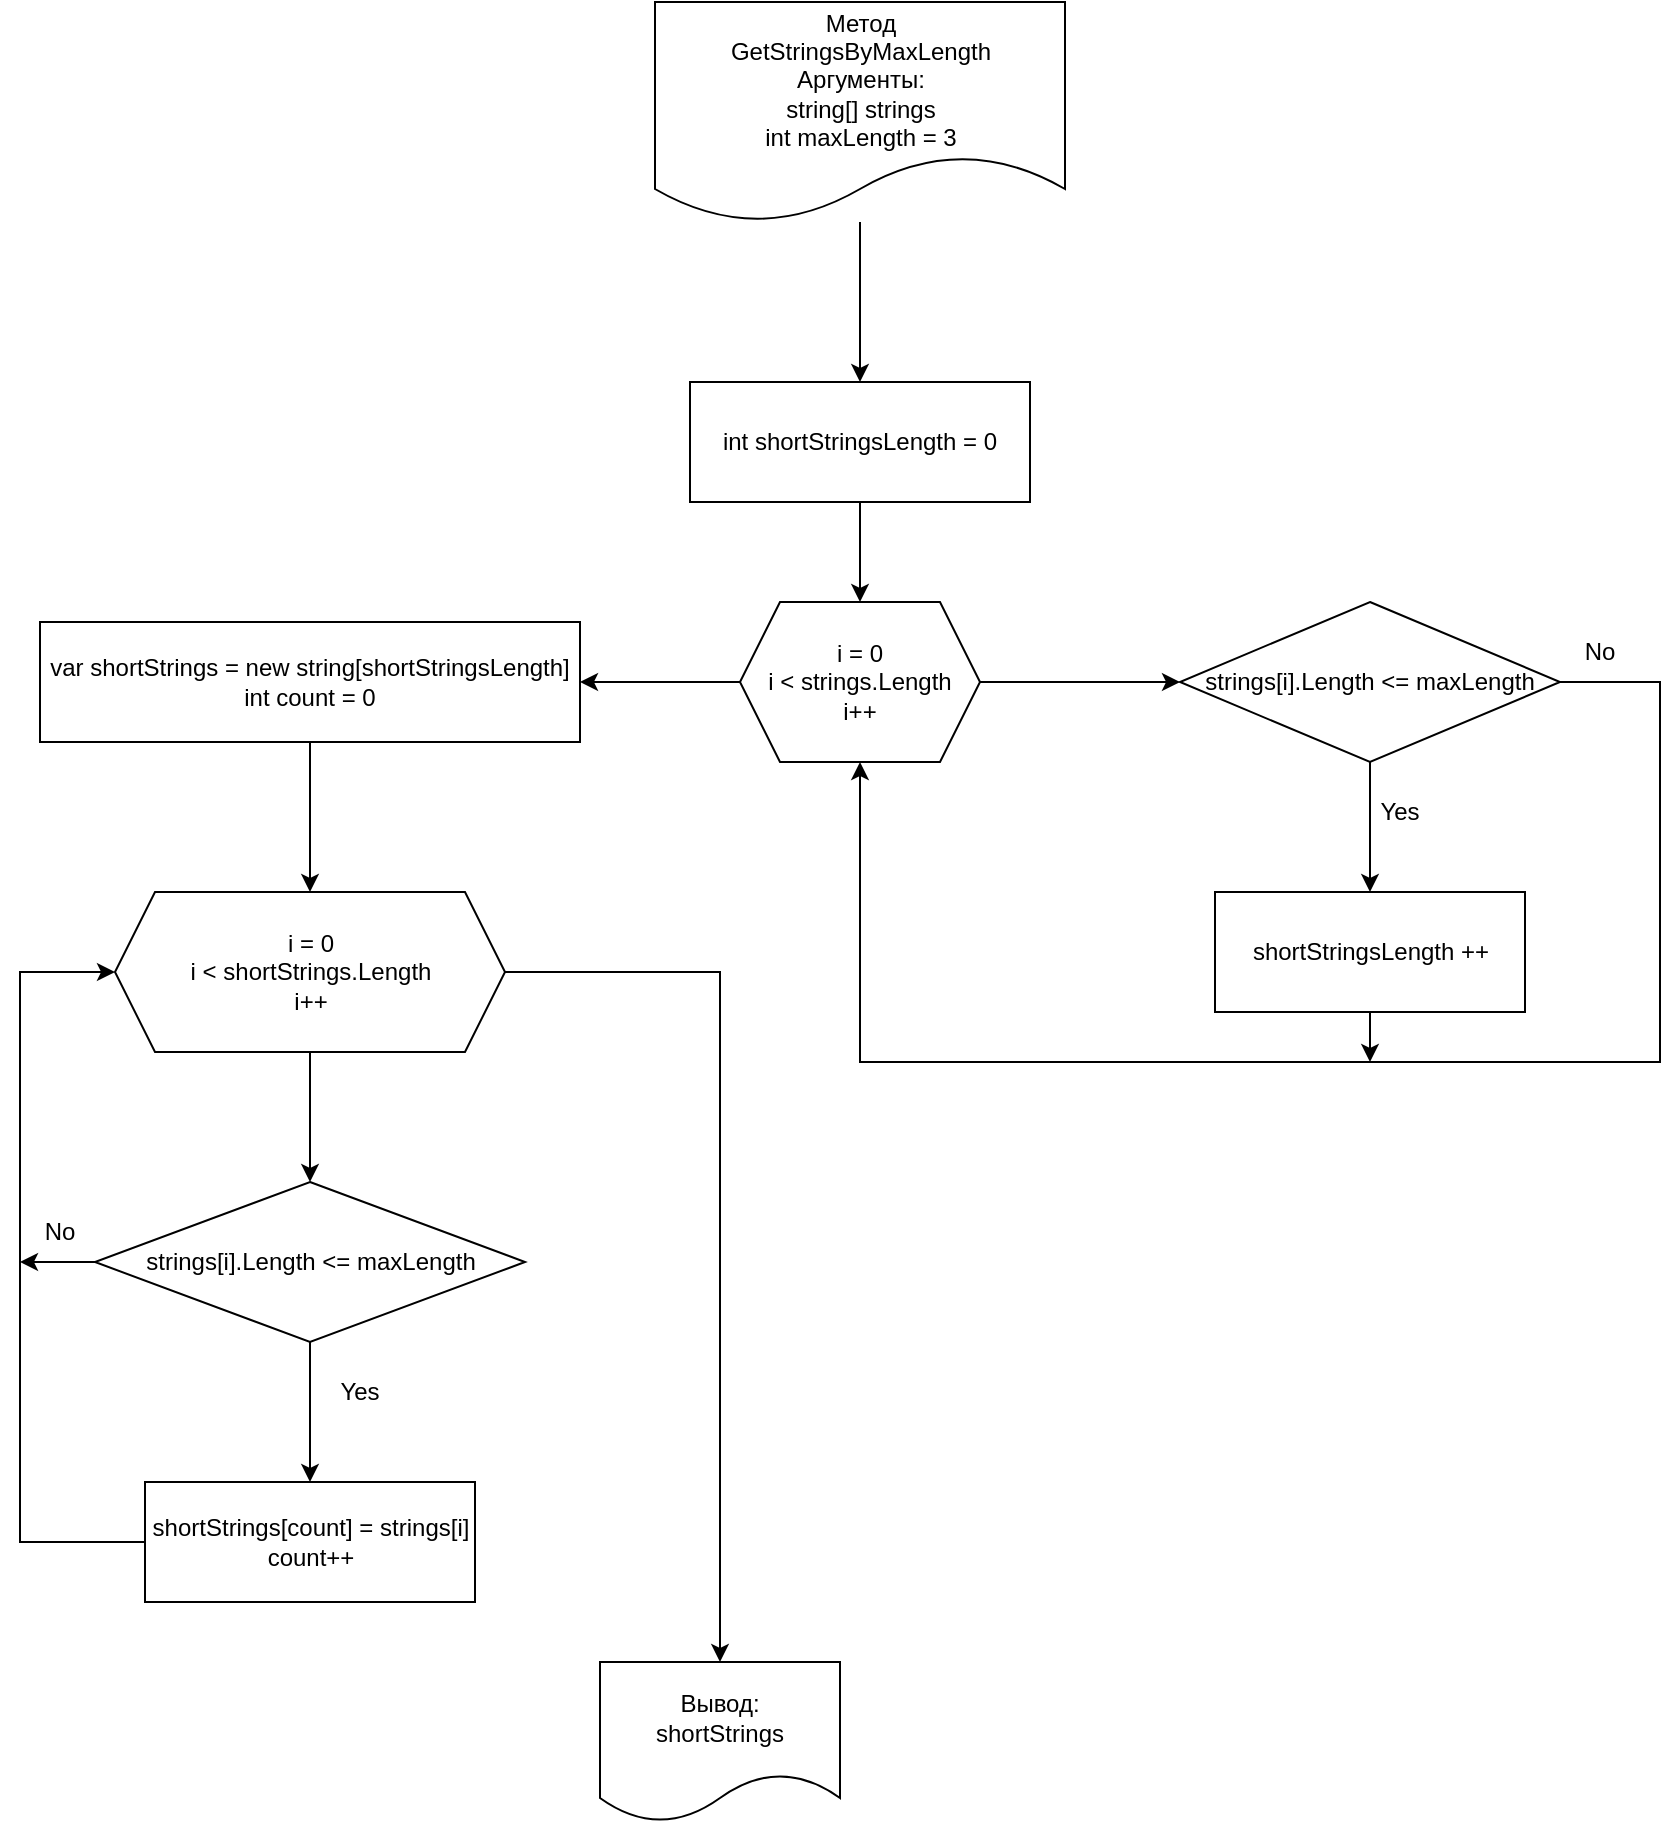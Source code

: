 <mxfile>
    <diagram id="36Y3DuKpmhtiShHlrJWB" name="Страница 1">
        <mxGraphModel dx="1894" dy="369" grid="1" gridSize="10" guides="1" tooltips="1" connect="1" arrows="1" fold="1" page="1" pageScale="1" pageWidth="827" pageHeight="1169" math="0" shadow="0">
            <root>
                <mxCell id="0"/>
                <mxCell id="1" parent="0"/>
                <mxCell id="CY1pD1H0MoDfbt2fblD8-8" value="" style="edgeStyle=orthogonalEdgeStyle;rounded=0;orthogonalLoop=1;jettySize=auto;html=1;" parent="1" source="CY1pD1H0MoDfbt2fblD8-2" target="CY1pD1H0MoDfbt2fblD8-7" edge="1">
                    <mxGeometry relative="1" as="geometry"/>
                </mxCell>
                <mxCell id="CY1pD1H0MoDfbt2fblD8-15" value="" style="edgeStyle=orthogonalEdgeStyle;rounded=0;orthogonalLoop=1;jettySize=auto;html=1;" parent="1" source="CY1pD1H0MoDfbt2fblD8-2" target="CY1pD1H0MoDfbt2fblD8-14" edge="1">
                    <mxGeometry relative="1" as="geometry"/>
                </mxCell>
                <mxCell id="CY1pD1H0MoDfbt2fblD8-2" value="i = 0&lt;br&gt;i &amp;lt; strings.Length&lt;br&gt;i++" style="shape=hexagon;perimeter=hexagonPerimeter2;whiteSpace=wrap;html=1;fixedSize=1;" parent="1" vertex="1">
                    <mxGeometry x="290" y="380" width="120" height="80" as="geometry"/>
                </mxCell>
                <mxCell id="CY1pD1H0MoDfbt2fblD8-6" value="" style="edgeStyle=orthogonalEdgeStyle;rounded=0;orthogonalLoop=1;jettySize=auto;html=1;" parent="1" source="CY1pD1H0MoDfbt2fblD8-4" target="CY1pD1H0MoDfbt2fblD8-2" edge="1">
                    <mxGeometry relative="1" as="geometry"/>
                </mxCell>
                <mxCell id="CY1pD1H0MoDfbt2fblD8-4" value="int shortStringsLength = 0&lt;br&gt;" style="whiteSpace=wrap;html=1;" parent="1" vertex="1">
                    <mxGeometry x="265" y="270" width="170" height="60" as="geometry"/>
                </mxCell>
                <mxCell id="CY1pD1H0MoDfbt2fblD8-10" value="" style="edgeStyle=orthogonalEdgeStyle;rounded=0;orthogonalLoop=1;jettySize=auto;html=1;" parent="1" source="CY1pD1H0MoDfbt2fblD8-7" target="CY1pD1H0MoDfbt2fblD8-9" edge="1">
                    <mxGeometry relative="1" as="geometry"/>
                </mxCell>
                <mxCell id="CY1pD1H0MoDfbt2fblD8-7" value="strings[i].Length &amp;lt;= maxLength" style="rhombus;whiteSpace=wrap;html=1;" parent="1" vertex="1">
                    <mxGeometry x="510" y="380" width="190" height="80" as="geometry"/>
                </mxCell>
                <mxCell id="CY1pD1H0MoDfbt2fblD8-9" value="shortStringsLength ++" style="whiteSpace=wrap;html=1;" parent="1" vertex="1">
                    <mxGeometry x="527.5" y="525" width="155" height="60" as="geometry"/>
                </mxCell>
                <mxCell id="CY1pD1H0MoDfbt2fblD8-11" value="Yes" style="text;html=1;strokeColor=none;fillColor=none;align=center;verticalAlign=middle;whiteSpace=wrap;rounded=0;" parent="1" vertex="1">
                    <mxGeometry x="590" y="470" width="60" height="30" as="geometry"/>
                </mxCell>
                <mxCell id="CY1pD1H0MoDfbt2fblD8-12" value="" style="endArrow=classic;html=1;rounded=0;exitX=1;exitY=0.5;exitDx=0;exitDy=0;entryX=0.5;entryY=1;entryDx=0;entryDy=0;" parent="1" source="CY1pD1H0MoDfbt2fblD8-7" target="CY1pD1H0MoDfbt2fblD8-2" edge="1">
                    <mxGeometry width="50" height="50" relative="1" as="geometry">
                        <mxPoint x="760" y="380" as="sourcePoint"/>
                        <mxPoint x="360" y="620" as="targetPoint"/>
                        <Array as="points">
                            <mxPoint x="750" y="420"/>
                            <mxPoint x="750" y="610"/>
                            <mxPoint x="350" y="610"/>
                        </Array>
                    </mxGeometry>
                </mxCell>
                <mxCell id="CY1pD1H0MoDfbt2fblD8-13" value="No" style="text;html=1;strokeColor=none;fillColor=none;align=center;verticalAlign=middle;whiteSpace=wrap;rounded=0;" parent="1" vertex="1">
                    <mxGeometry x="690" y="390" width="60" height="30" as="geometry"/>
                </mxCell>
                <mxCell id="CY1pD1H0MoDfbt2fblD8-17" value="" style="edgeStyle=orthogonalEdgeStyle;rounded=0;orthogonalLoop=1;jettySize=auto;html=1;" parent="1" source="CY1pD1H0MoDfbt2fblD8-14" target="CY1pD1H0MoDfbt2fblD8-16" edge="1">
                    <mxGeometry relative="1" as="geometry"/>
                </mxCell>
                <mxCell id="CY1pD1H0MoDfbt2fblD8-14" value="var shortStrings = new string[shortStringsLength]&lt;br&gt;int count = 0" style="whiteSpace=wrap;html=1;" parent="1" vertex="1">
                    <mxGeometry x="-60" y="390" width="270" height="60" as="geometry"/>
                </mxCell>
                <mxCell id="CY1pD1H0MoDfbt2fblD8-19" value="" style="edgeStyle=orthogonalEdgeStyle;rounded=0;orthogonalLoop=1;jettySize=auto;html=1;" parent="1" source="CY1pD1H0MoDfbt2fblD8-16" target="CY1pD1H0MoDfbt2fblD8-18" edge="1">
                    <mxGeometry relative="1" as="geometry"/>
                </mxCell>
                <mxCell id="CY1pD1H0MoDfbt2fblD8-29" value="" style="edgeStyle=orthogonalEdgeStyle;rounded=0;orthogonalLoop=1;jettySize=auto;html=1;" parent="1" source="CY1pD1H0MoDfbt2fblD8-16" target="CY1pD1H0MoDfbt2fblD8-28" edge="1">
                    <mxGeometry relative="1" as="geometry"/>
                </mxCell>
                <mxCell id="CY1pD1H0MoDfbt2fblD8-16" value="i = 0&lt;br&gt;i &amp;lt; shortStrings.Length&lt;br&gt;i++" style="shape=hexagon;perimeter=hexagonPerimeter2;whiteSpace=wrap;html=1;fixedSize=1;" parent="1" vertex="1">
                    <mxGeometry x="-22.5" y="525" width="195" height="80" as="geometry"/>
                </mxCell>
                <mxCell id="CY1pD1H0MoDfbt2fblD8-22" value="" style="edgeStyle=orthogonalEdgeStyle;rounded=0;orthogonalLoop=1;jettySize=auto;html=1;" parent="1" source="CY1pD1H0MoDfbt2fblD8-18" target="CY1pD1H0MoDfbt2fblD8-21" edge="1">
                    <mxGeometry relative="1" as="geometry"/>
                </mxCell>
                <mxCell id="CY1pD1H0MoDfbt2fblD8-18" value="strings[i].Length &amp;lt;= maxLength" style="rhombus;whiteSpace=wrap;html=1;" parent="1" vertex="1">
                    <mxGeometry x="-32.5" y="670" width="215" height="80" as="geometry"/>
                </mxCell>
                <mxCell id="CY1pD1H0MoDfbt2fblD8-21" value="shortStrings[count] = strings[i]&lt;br&gt;count++" style="whiteSpace=wrap;html=1;" parent="1" vertex="1">
                    <mxGeometry x="-7.5" y="820" width="165" height="60" as="geometry"/>
                </mxCell>
                <mxCell id="CY1pD1H0MoDfbt2fblD8-23" value="" style="endArrow=classic;html=1;rounded=0;exitX=0;exitY=0.5;exitDx=0;exitDy=0;entryX=0;entryY=0.5;entryDx=0;entryDy=0;" parent="1" source="CY1pD1H0MoDfbt2fblD8-21" target="CY1pD1H0MoDfbt2fblD8-16" edge="1">
                    <mxGeometry width="50" height="50" relative="1" as="geometry">
                        <mxPoint x="270" y="710" as="sourcePoint"/>
                        <mxPoint x="-60" y="720" as="targetPoint"/>
                        <Array as="points">
                            <mxPoint x="-70" y="850"/>
                            <mxPoint x="-70" y="565"/>
                        </Array>
                    </mxGeometry>
                </mxCell>
                <mxCell id="CY1pD1H0MoDfbt2fblD8-24" value="" style="endArrow=classic;html=1;rounded=0;exitX=0;exitY=0.5;exitDx=0;exitDy=0;" parent="1" source="CY1pD1H0MoDfbt2fblD8-18" edge="1">
                    <mxGeometry width="50" height="50" relative="1" as="geometry">
                        <mxPoint x="-30" y="760" as="sourcePoint"/>
                        <mxPoint x="-70" y="710" as="targetPoint"/>
                    </mxGeometry>
                </mxCell>
                <mxCell id="CY1pD1H0MoDfbt2fblD8-25" value="" style="endArrow=classic;html=1;rounded=0;exitX=0.5;exitY=1;exitDx=0;exitDy=0;" parent="1" source="CY1pD1H0MoDfbt2fblD8-9" edge="1">
                    <mxGeometry width="50" height="50" relative="1" as="geometry">
                        <mxPoint x="670" y="680" as="sourcePoint"/>
                        <mxPoint x="605" y="610" as="targetPoint"/>
                    </mxGeometry>
                </mxCell>
                <mxCell id="CY1pD1H0MoDfbt2fblD8-26" value="Yes" style="text;html=1;strokeColor=none;fillColor=none;align=center;verticalAlign=middle;whiteSpace=wrap;rounded=0;" parent="1" vertex="1">
                    <mxGeometry x="70" y="760" width="60" height="30" as="geometry"/>
                </mxCell>
                <mxCell id="CY1pD1H0MoDfbt2fblD8-27" value="No" style="text;html=1;strokeColor=none;fillColor=none;align=center;verticalAlign=middle;whiteSpace=wrap;rounded=0;" parent="1" vertex="1">
                    <mxGeometry x="-80" y="680" width="60" height="30" as="geometry"/>
                </mxCell>
                <mxCell id="CY1pD1H0MoDfbt2fblD8-28" value="Вывод:&lt;br&gt;shortStrings" style="shape=document;whiteSpace=wrap;html=1;boundedLbl=1;" parent="1" vertex="1">
                    <mxGeometry x="220" y="910" width="120" height="80" as="geometry"/>
                </mxCell>
                <mxCell id="CY1pD1H0MoDfbt2fblD8-31" value="" style="edgeStyle=orthogonalEdgeStyle;rounded=0;orthogonalLoop=1;jettySize=auto;html=1;entryX=0.5;entryY=0;entryDx=0;entryDy=0;" parent="1" source="CY1pD1H0MoDfbt2fblD8-30" target="CY1pD1H0MoDfbt2fblD8-4" edge="1">
                    <mxGeometry relative="1" as="geometry">
                        <mxPoint x="350" y="130" as="targetPoint"/>
                    </mxGeometry>
                </mxCell>
                <mxCell id="CY1pD1H0MoDfbt2fblD8-30" value="Метод&lt;br&gt;GetStringsByMaxLength&lt;br&gt;Аргументы:&lt;br&gt;string[] strings&lt;br&gt;int maxLength = 3" style="shape=document;whiteSpace=wrap;html=1;boundedLbl=1;" parent="1" vertex="1">
                    <mxGeometry x="247.5" y="80" width="205" height="110" as="geometry"/>
                </mxCell>
            </root>
        </mxGraphModel>
    </diagram>
</mxfile>